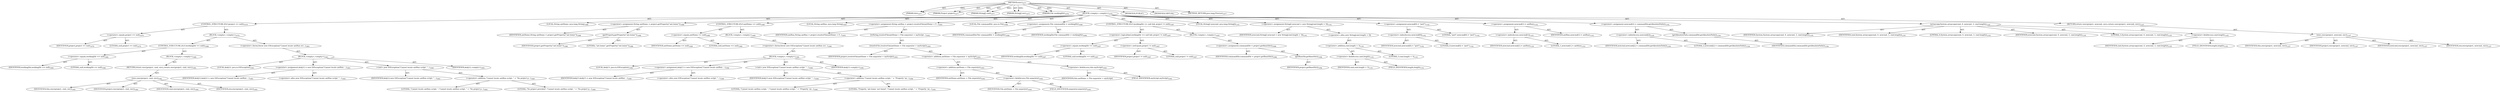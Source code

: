 digraph "exec" {  
"111669149741" [label = <(METHOD,exec)<SUB>1077</SUB>> ]
"115964117014" [label = <(PARAM,this)<SUB>1077</SUB>> ]
"115964117099" [label = <(PARAM,Project project)<SUB>1077</SUB>> ]
"115964117100" [label = <(PARAM,String[] cmd)<SUB>1077</SUB>> ]
"115964117101" [label = <(PARAM,String[] env)<SUB>1077</SUB>> ]
"115964117102" [label = <(PARAM,File workingDir)<SUB>1078</SUB>> ]
"25769803929" [label = <(BLOCK,&lt;empty&gt;,&lt;empty&gt;)<SUB>1078</SUB>> ]
"47244640352" [label = <(CONTROL_STRUCTURE,IF,if (project == null))<SUB>1079</SUB>> ]
"30064771619" [label = <(&lt;operator&gt;.equals,project == null)<SUB>1079</SUB>> ]
"68719477234" [label = <(IDENTIFIER,project,project == null)<SUB>1079</SUB>> ]
"90194313382" [label = <(LITERAL,null,project == null)<SUB>1079</SUB>> ]
"25769803930" [label = <(BLOCK,&lt;empty&gt;,&lt;empty&gt;)<SUB>1079</SUB>> ]
"47244640353" [label = <(CONTROL_STRUCTURE,IF,if (workingDir == null))<SUB>1080</SUB>> ]
"30064771620" [label = <(&lt;operator&gt;.equals,workingDir == null)<SUB>1080</SUB>> ]
"68719477235" [label = <(IDENTIFIER,workingDir,workingDir == null)<SUB>1080</SUB>> ]
"90194313383" [label = <(LITERAL,null,workingDir == null)<SUB>1080</SUB>> ]
"25769803931" [label = <(BLOCK,&lt;empty&gt;,&lt;empty&gt;)<SUB>1080</SUB>> ]
"146028888102" [label = <(RETURN,return exec(project, cmd, env);,return exec(project, cmd, env);)<SUB>1081</SUB>> ]
"30064771621" [label = <(exec,exec(project, cmd, env))<SUB>1081</SUB>> ]
"68719476768" [label = <(IDENTIFIER,this,exec(project, cmd, env))<SUB>1081</SUB>> ]
"68719477236" [label = <(IDENTIFIER,project,exec(project, cmd, env))<SUB>1081</SUB>> ]
"68719477237" [label = <(IDENTIFIER,cmd,exec(project, cmd, env))<SUB>1081</SUB>> ]
"68719477238" [label = <(IDENTIFIER,env,exec(project, cmd, env))<SUB>1081</SUB>> ]
"30064771622" [label = <(&lt;operator&gt;.throw,throw new IOException(&quot;Cannot locate antRun scr...)<SUB>1083</SUB>> ]
"25769803932" [label = <(BLOCK,&lt;empty&gt;,&lt;empty&gt;)<SUB>1083</SUB>> ]
"94489280574" [label = <(LOCAL,$obj12: java.io.IOException)<SUB>1083</SUB>> ]
"30064771623" [label = <(&lt;operator&gt;.assignment,$obj12 = new IOException(&quot;Cannot locate antRun ...)<SUB>1083</SUB>> ]
"68719477239" [label = <(IDENTIFIER,$obj12,$obj12 = new IOException(&quot;Cannot locate antRun ...)<SUB>1083</SUB>> ]
"30064771624" [label = <(&lt;operator&gt;.alloc,new IOException(&quot;Cannot locate antRun script: &quot;...)<SUB>1083</SUB>> ]
"30064771625" [label = <(&lt;init&gt;,new IOException(&quot;Cannot locate antRun script: &quot;...)<SUB>1083</SUB>> ]
"68719477240" [label = <(IDENTIFIER,$obj12,new IOException(&quot;Cannot locate antRun script: &quot;...)<SUB>1083</SUB>> ]
"30064771626" [label = <(&lt;operator&gt;.addition,&quot;Cannot locate antRun script: &quot; + &quot;No project p...)<SUB>1083</SUB>> ]
"90194313384" [label = <(LITERAL,&quot;Cannot locate antRun script: &quot;,&quot;Cannot locate antRun script: &quot; + &quot;No project p...)<SUB>1083</SUB>> ]
"90194313385" [label = <(LITERAL,&quot;No project provided&quot;,&quot;Cannot locate antRun script: &quot; + &quot;No project p...)<SUB>1084</SUB>> ]
"68719477241" [label = <(IDENTIFIER,$obj12,&lt;empty&gt;)<SUB>1083</SUB>> ]
"94489280575" [label = <(LOCAL,String antHome: java.lang.String)<SUB>1088</SUB>> ]
"30064771627" [label = <(&lt;operator&gt;.assignment,String antHome = project.getProperty(&quot;ant.home&quot;))<SUB>1088</SUB>> ]
"68719477242" [label = <(IDENTIFIER,antHome,String antHome = project.getProperty(&quot;ant.home&quot;))<SUB>1088</SUB>> ]
"30064771628" [label = <(getProperty,getProperty(&quot;ant.home&quot;))<SUB>1088</SUB>> ]
"68719477243" [label = <(IDENTIFIER,project,getProperty(&quot;ant.home&quot;))<SUB>1088</SUB>> ]
"90194313386" [label = <(LITERAL,&quot;ant.home&quot;,getProperty(&quot;ant.home&quot;))<SUB>1088</SUB>> ]
"47244640354" [label = <(CONTROL_STRUCTURE,IF,if (antHome == null))<SUB>1089</SUB>> ]
"30064771629" [label = <(&lt;operator&gt;.equals,antHome == null)<SUB>1089</SUB>> ]
"68719477244" [label = <(IDENTIFIER,antHome,antHome == null)<SUB>1089</SUB>> ]
"90194313387" [label = <(LITERAL,null,antHome == null)<SUB>1089</SUB>> ]
"25769803933" [label = <(BLOCK,&lt;empty&gt;,&lt;empty&gt;)<SUB>1089</SUB>> ]
"30064771630" [label = <(&lt;operator&gt;.throw,throw new IOException(&quot;Cannot locate antRun scr...)<SUB>1090</SUB>> ]
"25769803934" [label = <(BLOCK,&lt;empty&gt;,&lt;empty&gt;)<SUB>1090</SUB>> ]
"94489280576" [label = <(LOCAL,$obj13: java.io.IOException)<SUB>1090</SUB>> ]
"30064771631" [label = <(&lt;operator&gt;.assignment,$obj13 = new IOException(&quot;Cannot locate antRun ...)<SUB>1090</SUB>> ]
"68719477245" [label = <(IDENTIFIER,$obj13,$obj13 = new IOException(&quot;Cannot locate antRun ...)<SUB>1090</SUB>> ]
"30064771632" [label = <(&lt;operator&gt;.alloc,new IOException(&quot;Cannot locate antRun script: &quot;...)<SUB>1090</SUB>> ]
"30064771633" [label = <(&lt;init&gt;,new IOException(&quot;Cannot locate antRun script: &quot;...)<SUB>1090</SUB>> ]
"68719477246" [label = <(IDENTIFIER,$obj13,new IOException(&quot;Cannot locate antRun script: &quot;...)<SUB>1090</SUB>> ]
"30064771634" [label = <(&lt;operator&gt;.addition,&quot;Cannot locate antRun script: &quot; + &quot;Property 'an...)<SUB>1090</SUB>> ]
"90194313388" [label = <(LITERAL,&quot;Cannot locate antRun script: &quot;,&quot;Cannot locate antRun script: &quot; + &quot;Property 'an...)<SUB>1090</SUB>> ]
"90194313389" [label = <(LITERAL,&quot;Property 'ant.home' not found&quot;,&quot;Cannot locate antRun script: &quot; + &quot;Property 'an...)<SUB>1091</SUB>> ]
"68719477247" [label = <(IDENTIFIER,$obj13,&lt;empty&gt;)<SUB>1090</SUB>> ]
"94489280577" [label = <(LOCAL,String antRun: java.lang.String)<SUB>1093</SUB>> ]
"30064771635" [label = <(&lt;operator&gt;.assignment,String antRun = project.resolveFile(antHome + F...)<SUB>1093</SUB>> ]
"68719477248" [label = <(IDENTIFIER,antRun,String antRun = project.resolveFile(antHome + F...)<SUB>1093</SUB>> ]
"30064771636" [label = <(toString,resolveFile(antHome + File.separator + myScript...)<SUB>1093</SUB>> ]
"30064771637" [label = <(resolveFile,resolveFile(antHome + File.separator + myScript))<SUB>1093</SUB>> ]
"68719477249" [label = <(IDENTIFIER,project,resolveFile(antHome + File.separator + myScript))<SUB>1093</SUB>> ]
"30064771638" [label = <(&lt;operator&gt;.addition,antHome + File.separator + myScript)<SUB>1093</SUB>> ]
"30064771639" [label = <(&lt;operator&gt;.addition,antHome + File.separator)<SUB>1093</SUB>> ]
"68719477250" [label = <(IDENTIFIER,antHome,antHome + File.separator)<SUB>1093</SUB>> ]
"30064771640" [label = <(&lt;operator&gt;.fieldAccess,File.separator)<SUB>1093</SUB>> ]
"68719477251" [label = <(IDENTIFIER,File,antHome + File.separator)<SUB>1093</SUB>> ]
"55834574946" [label = <(FIELD_IDENTIFIER,separator,separator)<SUB>1093</SUB>> ]
"30064771641" [label = <(&lt;operator&gt;.fieldAccess,this.myScript)<SUB>1093</SUB>> ]
"68719477252" [label = <(IDENTIFIER,this,antHome + File.separator + myScript)> ]
"55834574947" [label = <(FIELD_IDENTIFIER,myScript,myScript)<SUB>1093</SUB>> ]
"94489280578" [label = <(LOCAL,File commandDir: java.io.File)<SUB>1096</SUB>> ]
"30064771642" [label = <(&lt;operator&gt;.assignment,File commandDir = workingDir)<SUB>1096</SUB>> ]
"68719477253" [label = <(IDENTIFIER,commandDir,File commandDir = workingDir)<SUB>1096</SUB>> ]
"68719477254" [label = <(IDENTIFIER,workingDir,File commandDir = workingDir)<SUB>1096</SUB>> ]
"47244640355" [label = <(CONTROL_STRUCTURE,IF,if (workingDir == null &amp;&amp; project != null))<SUB>1097</SUB>> ]
"30064771643" [label = <(&lt;operator&gt;.logicalAnd,workingDir == null &amp;&amp; project != null)<SUB>1097</SUB>> ]
"30064771644" [label = <(&lt;operator&gt;.equals,workingDir == null)<SUB>1097</SUB>> ]
"68719477255" [label = <(IDENTIFIER,workingDir,workingDir == null)<SUB>1097</SUB>> ]
"90194313390" [label = <(LITERAL,null,workingDir == null)<SUB>1097</SUB>> ]
"30064771645" [label = <(&lt;operator&gt;.notEquals,project != null)<SUB>1097</SUB>> ]
"68719477256" [label = <(IDENTIFIER,project,project != null)<SUB>1097</SUB>> ]
"90194313391" [label = <(LITERAL,null,project != null)<SUB>1097</SUB>> ]
"25769803935" [label = <(BLOCK,&lt;empty&gt;,&lt;empty&gt;)<SUB>1097</SUB>> ]
"30064771646" [label = <(&lt;operator&gt;.assignment,commandDir = project.getBaseDir())<SUB>1098</SUB>> ]
"68719477257" [label = <(IDENTIFIER,commandDir,commandDir = project.getBaseDir())<SUB>1098</SUB>> ]
"30064771647" [label = <(getBaseDir,getBaseDir())<SUB>1098</SUB>> ]
"68719477258" [label = <(IDENTIFIER,project,getBaseDir())<SUB>1098</SUB>> ]
"94489280579" [label = <(LOCAL,String[] newcmd: java.lang.String[])<SUB>1101</SUB>> ]
"30064771648" [label = <(&lt;operator&gt;.assignment,String[] newcmd = new String[cmd.length + 3])<SUB>1101</SUB>> ]
"68719477259" [label = <(IDENTIFIER,newcmd,String[] newcmd = new String[cmd.length + 3])<SUB>1101</SUB>> ]
"30064771649" [label = <(&lt;operator&gt;.alloc,new String[cmd.length + 3])> ]
"30064771650" [label = <(&lt;operator&gt;.addition,cmd.length + 3)<SUB>1101</SUB>> ]
"30064771651" [label = <(&lt;operator&gt;.fieldAccess,cmd.length)<SUB>1101</SUB>> ]
"68719477260" [label = <(IDENTIFIER,cmd,cmd.length + 3)<SUB>1101</SUB>> ]
"55834574948" [label = <(FIELD_IDENTIFIER,length,length)<SUB>1101</SUB>> ]
"90194313392" [label = <(LITERAL,3,cmd.length + 3)<SUB>1101</SUB>> ]
"30064771652" [label = <(&lt;operator&gt;.assignment,newcmd[0] = &quot;perl&quot;)<SUB>1102</SUB>> ]
"30064771653" [label = <(&lt;operator&gt;.indexAccess,newcmd[0])<SUB>1102</SUB>> ]
"68719477261" [label = <(IDENTIFIER,newcmd,newcmd[0] = &quot;perl&quot;)<SUB>1102</SUB>> ]
"90194313393" [label = <(LITERAL,0,newcmd[0] = &quot;perl&quot;)<SUB>1102</SUB>> ]
"90194313394" [label = <(LITERAL,&quot;perl&quot;,newcmd[0] = &quot;perl&quot;)<SUB>1102</SUB>> ]
"30064771654" [label = <(&lt;operator&gt;.assignment,newcmd[1] = antRun)<SUB>1103</SUB>> ]
"30064771655" [label = <(&lt;operator&gt;.indexAccess,newcmd[1])<SUB>1103</SUB>> ]
"68719477262" [label = <(IDENTIFIER,newcmd,newcmd[1] = antRun)<SUB>1103</SUB>> ]
"90194313395" [label = <(LITERAL,1,newcmd[1] = antRun)<SUB>1103</SUB>> ]
"68719477263" [label = <(IDENTIFIER,antRun,newcmd[1] = antRun)<SUB>1103</SUB>> ]
"30064771656" [label = <(&lt;operator&gt;.assignment,newcmd[2] = commandDir.getAbsolutePath())<SUB>1104</SUB>> ]
"30064771657" [label = <(&lt;operator&gt;.indexAccess,newcmd[2])<SUB>1104</SUB>> ]
"68719477264" [label = <(IDENTIFIER,newcmd,newcmd[2] = commandDir.getAbsolutePath())<SUB>1104</SUB>> ]
"90194313396" [label = <(LITERAL,2,newcmd[2] = commandDir.getAbsolutePath())<SUB>1104</SUB>> ]
"30064771658" [label = <(getAbsolutePath,commandDir.getAbsolutePath())<SUB>1104</SUB>> ]
"68719477265" [label = <(IDENTIFIER,commandDir,commandDir.getAbsolutePath())<SUB>1104</SUB>> ]
"30064771659" [label = <(arraycopy,System.arraycopy(cmd, 0, newcmd, 3, cmd.length))<SUB>1105</SUB>> ]
"68719477266" [label = <(IDENTIFIER,System,System.arraycopy(cmd, 0, newcmd, 3, cmd.length))<SUB>1105</SUB>> ]
"68719477267" [label = <(IDENTIFIER,cmd,System.arraycopy(cmd, 0, newcmd, 3, cmd.length))<SUB>1105</SUB>> ]
"90194313397" [label = <(LITERAL,0,System.arraycopy(cmd, 0, newcmd, 3, cmd.length))<SUB>1105</SUB>> ]
"68719477268" [label = <(IDENTIFIER,newcmd,System.arraycopy(cmd, 0, newcmd, 3, cmd.length))<SUB>1105</SUB>> ]
"90194313398" [label = <(LITERAL,3,System.arraycopy(cmd, 0, newcmd, 3, cmd.length))<SUB>1105</SUB>> ]
"30064771660" [label = <(&lt;operator&gt;.fieldAccess,cmd.length)<SUB>1105</SUB>> ]
"68719477269" [label = <(IDENTIFIER,cmd,System.arraycopy(cmd, 0, newcmd, 3, cmd.length))<SUB>1105</SUB>> ]
"55834574949" [label = <(FIELD_IDENTIFIER,length,length)<SUB>1105</SUB>> ]
"146028888103" [label = <(RETURN,return exec(project, newcmd, env);,return exec(project, newcmd, env);)<SUB>1107</SUB>> ]
"30064771661" [label = <(exec,exec(project, newcmd, env))<SUB>1107</SUB>> ]
"68719476769" [label = <(IDENTIFIER,this,exec(project, newcmd, env))<SUB>1107</SUB>> ]
"68719477270" [label = <(IDENTIFIER,project,exec(project, newcmd, env))<SUB>1107</SUB>> ]
"68719477271" [label = <(IDENTIFIER,newcmd,exec(project, newcmd, env))<SUB>1107</SUB>> ]
"68719477272" [label = <(IDENTIFIER,env,exec(project, newcmd, env))<SUB>1107</SUB>> ]
"133143986293" [label = <(MODIFIER,PUBLIC)> ]
"133143986294" [label = <(MODIFIER,VIRTUAL)> ]
"128849018925" [label = <(METHOD_RETURN,java.lang.Process)<SUB>1077</SUB>> ]
  "111669149741" -> "115964117014"  [ label = "AST: "] 
  "111669149741" -> "115964117099"  [ label = "AST: "] 
  "111669149741" -> "115964117100"  [ label = "AST: "] 
  "111669149741" -> "115964117101"  [ label = "AST: "] 
  "111669149741" -> "115964117102"  [ label = "AST: "] 
  "111669149741" -> "25769803929"  [ label = "AST: "] 
  "111669149741" -> "133143986293"  [ label = "AST: "] 
  "111669149741" -> "133143986294"  [ label = "AST: "] 
  "111669149741" -> "128849018925"  [ label = "AST: "] 
  "25769803929" -> "47244640352"  [ label = "AST: "] 
  "25769803929" -> "94489280575"  [ label = "AST: "] 
  "25769803929" -> "30064771627"  [ label = "AST: "] 
  "25769803929" -> "47244640354"  [ label = "AST: "] 
  "25769803929" -> "94489280577"  [ label = "AST: "] 
  "25769803929" -> "30064771635"  [ label = "AST: "] 
  "25769803929" -> "94489280578"  [ label = "AST: "] 
  "25769803929" -> "30064771642"  [ label = "AST: "] 
  "25769803929" -> "47244640355"  [ label = "AST: "] 
  "25769803929" -> "94489280579"  [ label = "AST: "] 
  "25769803929" -> "30064771648"  [ label = "AST: "] 
  "25769803929" -> "30064771652"  [ label = "AST: "] 
  "25769803929" -> "30064771654"  [ label = "AST: "] 
  "25769803929" -> "30064771656"  [ label = "AST: "] 
  "25769803929" -> "30064771659"  [ label = "AST: "] 
  "25769803929" -> "146028888103"  [ label = "AST: "] 
  "47244640352" -> "30064771619"  [ label = "AST: "] 
  "47244640352" -> "25769803930"  [ label = "AST: "] 
  "30064771619" -> "68719477234"  [ label = "AST: "] 
  "30064771619" -> "90194313382"  [ label = "AST: "] 
  "25769803930" -> "47244640353"  [ label = "AST: "] 
  "25769803930" -> "30064771622"  [ label = "AST: "] 
  "47244640353" -> "30064771620"  [ label = "AST: "] 
  "47244640353" -> "25769803931"  [ label = "AST: "] 
  "30064771620" -> "68719477235"  [ label = "AST: "] 
  "30064771620" -> "90194313383"  [ label = "AST: "] 
  "25769803931" -> "146028888102"  [ label = "AST: "] 
  "146028888102" -> "30064771621"  [ label = "AST: "] 
  "30064771621" -> "68719476768"  [ label = "AST: "] 
  "30064771621" -> "68719477236"  [ label = "AST: "] 
  "30064771621" -> "68719477237"  [ label = "AST: "] 
  "30064771621" -> "68719477238"  [ label = "AST: "] 
  "30064771622" -> "25769803932"  [ label = "AST: "] 
  "25769803932" -> "94489280574"  [ label = "AST: "] 
  "25769803932" -> "30064771623"  [ label = "AST: "] 
  "25769803932" -> "30064771625"  [ label = "AST: "] 
  "25769803932" -> "68719477241"  [ label = "AST: "] 
  "30064771623" -> "68719477239"  [ label = "AST: "] 
  "30064771623" -> "30064771624"  [ label = "AST: "] 
  "30064771625" -> "68719477240"  [ label = "AST: "] 
  "30064771625" -> "30064771626"  [ label = "AST: "] 
  "30064771626" -> "90194313384"  [ label = "AST: "] 
  "30064771626" -> "90194313385"  [ label = "AST: "] 
  "30064771627" -> "68719477242"  [ label = "AST: "] 
  "30064771627" -> "30064771628"  [ label = "AST: "] 
  "30064771628" -> "68719477243"  [ label = "AST: "] 
  "30064771628" -> "90194313386"  [ label = "AST: "] 
  "47244640354" -> "30064771629"  [ label = "AST: "] 
  "47244640354" -> "25769803933"  [ label = "AST: "] 
  "30064771629" -> "68719477244"  [ label = "AST: "] 
  "30064771629" -> "90194313387"  [ label = "AST: "] 
  "25769803933" -> "30064771630"  [ label = "AST: "] 
  "30064771630" -> "25769803934"  [ label = "AST: "] 
  "25769803934" -> "94489280576"  [ label = "AST: "] 
  "25769803934" -> "30064771631"  [ label = "AST: "] 
  "25769803934" -> "30064771633"  [ label = "AST: "] 
  "25769803934" -> "68719477247"  [ label = "AST: "] 
  "30064771631" -> "68719477245"  [ label = "AST: "] 
  "30064771631" -> "30064771632"  [ label = "AST: "] 
  "30064771633" -> "68719477246"  [ label = "AST: "] 
  "30064771633" -> "30064771634"  [ label = "AST: "] 
  "30064771634" -> "90194313388"  [ label = "AST: "] 
  "30064771634" -> "90194313389"  [ label = "AST: "] 
  "30064771635" -> "68719477248"  [ label = "AST: "] 
  "30064771635" -> "30064771636"  [ label = "AST: "] 
  "30064771636" -> "30064771637"  [ label = "AST: "] 
  "30064771637" -> "68719477249"  [ label = "AST: "] 
  "30064771637" -> "30064771638"  [ label = "AST: "] 
  "30064771638" -> "30064771639"  [ label = "AST: "] 
  "30064771638" -> "30064771641"  [ label = "AST: "] 
  "30064771639" -> "68719477250"  [ label = "AST: "] 
  "30064771639" -> "30064771640"  [ label = "AST: "] 
  "30064771640" -> "68719477251"  [ label = "AST: "] 
  "30064771640" -> "55834574946"  [ label = "AST: "] 
  "30064771641" -> "68719477252"  [ label = "AST: "] 
  "30064771641" -> "55834574947"  [ label = "AST: "] 
  "30064771642" -> "68719477253"  [ label = "AST: "] 
  "30064771642" -> "68719477254"  [ label = "AST: "] 
  "47244640355" -> "30064771643"  [ label = "AST: "] 
  "47244640355" -> "25769803935"  [ label = "AST: "] 
  "30064771643" -> "30064771644"  [ label = "AST: "] 
  "30064771643" -> "30064771645"  [ label = "AST: "] 
  "30064771644" -> "68719477255"  [ label = "AST: "] 
  "30064771644" -> "90194313390"  [ label = "AST: "] 
  "30064771645" -> "68719477256"  [ label = "AST: "] 
  "30064771645" -> "90194313391"  [ label = "AST: "] 
  "25769803935" -> "30064771646"  [ label = "AST: "] 
  "30064771646" -> "68719477257"  [ label = "AST: "] 
  "30064771646" -> "30064771647"  [ label = "AST: "] 
  "30064771647" -> "68719477258"  [ label = "AST: "] 
  "30064771648" -> "68719477259"  [ label = "AST: "] 
  "30064771648" -> "30064771649"  [ label = "AST: "] 
  "30064771649" -> "30064771650"  [ label = "AST: "] 
  "30064771650" -> "30064771651"  [ label = "AST: "] 
  "30064771650" -> "90194313392"  [ label = "AST: "] 
  "30064771651" -> "68719477260"  [ label = "AST: "] 
  "30064771651" -> "55834574948"  [ label = "AST: "] 
  "30064771652" -> "30064771653"  [ label = "AST: "] 
  "30064771652" -> "90194313394"  [ label = "AST: "] 
  "30064771653" -> "68719477261"  [ label = "AST: "] 
  "30064771653" -> "90194313393"  [ label = "AST: "] 
  "30064771654" -> "30064771655"  [ label = "AST: "] 
  "30064771654" -> "68719477263"  [ label = "AST: "] 
  "30064771655" -> "68719477262"  [ label = "AST: "] 
  "30064771655" -> "90194313395"  [ label = "AST: "] 
  "30064771656" -> "30064771657"  [ label = "AST: "] 
  "30064771656" -> "30064771658"  [ label = "AST: "] 
  "30064771657" -> "68719477264"  [ label = "AST: "] 
  "30064771657" -> "90194313396"  [ label = "AST: "] 
  "30064771658" -> "68719477265"  [ label = "AST: "] 
  "30064771659" -> "68719477266"  [ label = "AST: "] 
  "30064771659" -> "68719477267"  [ label = "AST: "] 
  "30064771659" -> "90194313397"  [ label = "AST: "] 
  "30064771659" -> "68719477268"  [ label = "AST: "] 
  "30064771659" -> "90194313398"  [ label = "AST: "] 
  "30064771659" -> "30064771660"  [ label = "AST: "] 
  "30064771660" -> "68719477269"  [ label = "AST: "] 
  "30064771660" -> "55834574949"  [ label = "AST: "] 
  "146028888103" -> "30064771661"  [ label = "AST: "] 
  "30064771661" -> "68719476769"  [ label = "AST: "] 
  "30064771661" -> "68719477270"  [ label = "AST: "] 
  "30064771661" -> "68719477271"  [ label = "AST: "] 
  "30064771661" -> "68719477272"  [ label = "AST: "] 
  "111669149741" -> "115964117014"  [ label = "DDG: "] 
  "111669149741" -> "115964117099"  [ label = "DDG: "] 
  "111669149741" -> "115964117100"  [ label = "DDG: "] 
  "111669149741" -> "115964117101"  [ label = "DDG: "] 
  "111669149741" -> "115964117102"  [ label = "DDG: "] 
}
